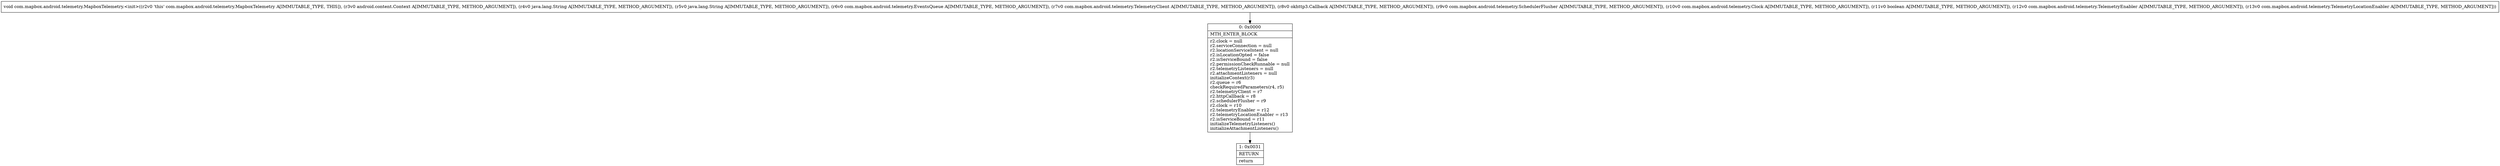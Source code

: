 digraph "CFG forcom.mapbox.android.telemetry.MapboxTelemetry.\<init\>(Landroid\/content\/Context;Ljava\/lang\/String;Ljava\/lang\/String;Lcom\/mapbox\/android\/telemetry\/EventsQueue;Lcom\/mapbox\/android\/telemetry\/TelemetryClient;Lokhttp3\/Callback;Lcom\/mapbox\/android\/telemetry\/SchedulerFlusher;Lcom\/mapbox\/android\/telemetry\/Clock;ZLcom\/mapbox\/android\/telemetry\/TelemetryEnabler;Lcom\/mapbox\/android\/telemetry\/TelemetryLocationEnabler;)V" {
Node_0 [shape=record,label="{0\:\ 0x0000|MTH_ENTER_BLOCK\l|r2.clock = null\lr2.serviceConnection = null\lr2.locationServiceIntent = null\lr2.isLocationOpted = false\lr2.isServiceBound = false\lr2.permissionCheckRunnable = null\lr2.telemetryListeners = null\lr2.attachmentListeners = null\linitializeContext(r3)\lr2.queue = r6\lcheckRequiredParameters(r4, r5)\lr2.telemetryClient = r7\lr2.httpCallback = r8\lr2.schedulerFlusher = r9\lr2.clock = r10\lr2.telemetryEnabler = r12\lr2.telemetryLocationEnabler = r13\lr2.isServiceBound = r11\linitializeTelemetryListeners()\linitializeAttachmentListeners()\l}"];
Node_1 [shape=record,label="{1\:\ 0x0031|RETURN\l|return\l}"];
MethodNode[shape=record,label="{void com.mapbox.android.telemetry.MapboxTelemetry.\<init\>((r2v0 'this' com.mapbox.android.telemetry.MapboxTelemetry A[IMMUTABLE_TYPE, THIS]), (r3v0 android.content.Context A[IMMUTABLE_TYPE, METHOD_ARGUMENT]), (r4v0 java.lang.String A[IMMUTABLE_TYPE, METHOD_ARGUMENT]), (r5v0 java.lang.String A[IMMUTABLE_TYPE, METHOD_ARGUMENT]), (r6v0 com.mapbox.android.telemetry.EventsQueue A[IMMUTABLE_TYPE, METHOD_ARGUMENT]), (r7v0 com.mapbox.android.telemetry.TelemetryClient A[IMMUTABLE_TYPE, METHOD_ARGUMENT]), (r8v0 okhttp3.Callback A[IMMUTABLE_TYPE, METHOD_ARGUMENT]), (r9v0 com.mapbox.android.telemetry.SchedulerFlusher A[IMMUTABLE_TYPE, METHOD_ARGUMENT]), (r10v0 com.mapbox.android.telemetry.Clock A[IMMUTABLE_TYPE, METHOD_ARGUMENT]), (r11v0 boolean A[IMMUTABLE_TYPE, METHOD_ARGUMENT]), (r12v0 com.mapbox.android.telemetry.TelemetryEnabler A[IMMUTABLE_TYPE, METHOD_ARGUMENT]), (r13v0 com.mapbox.android.telemetry.TelemetryLocationEnabler A[IMMUTABLE_TYPE, METHOD_ARGUMENT])) }"];
MethodNode -> Node_0;
Node_0 -> Node_1;
}

